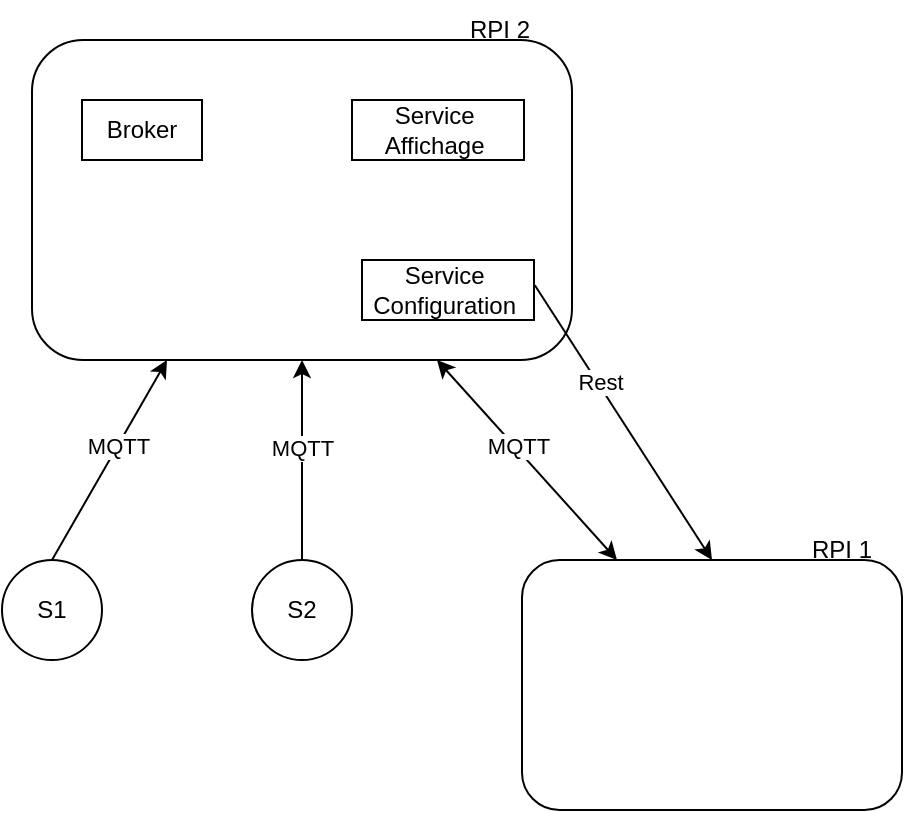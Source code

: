 <mxfile version="20.8.10" type="device"><diagram name="Page-1" id="SetD-ioF_rmGtopBSc4u"><mxGraphModel dx="627" dy="473" grid="1" gridSize="10" guides="1" tooltips="1" connect="1" arrows="1" fold="1" page="1" pageScale="1" pageWidth="827" pageHeight="1169" math="0" shadow="0"><root><mxCell id="0"/><mxCell id="1" parent="0"/><mxCell id="aFNUkGYN-49a5NaZF2WG-8" style="rounded=0;orthogonalLoop=1;jettySize=auto;html=1;exitX=0.5;exitY=0;exitDx=0;exitDy=0;entryX=0.25;entryY=1;entryDx=0;entryDy=0;elbow=vertical;" edge="1" parent="1" source="aFNUkGYN-49a5NaZF2WG-1" target="aFNUkGYN-49a5NaZF2WG-5"><mxGeometry relative="1" as="geometry"/></mxCell><mxCell id="aFNUkGYN-49a5NaZF2WG-11" value="MQTT" style="edgeLabel;html=1;align=center;verticalAlign=middle;resizable=0;points=[];" vertex="1" connectable="0" parent="aFNUkGYN-49a5NaZF2WG-8"><mxGeometry x="0.147" relative="1" as="geometry"><mxPoint as="offset"/></mxGeometry></mxCell><mxCell id="aFNUkGYN-49a5NaZF2WG-1" value="S1" style="ellipse;whiteSpace=wrap;html=1;aspect=fixed;" vertex="1" parent="1"><mxGeometry x="210" y="550" width="50" height="50" as="geometry"/></mxCell><mxCell id="aFNUkGYN-49a5NaZF2WG-9" style="edgeStyle=none;rounded=0;orthogonalLoop=1;jettySize=auto;html=1;exitX=0.5;exitY=0;exitDx=0;exitDy=0;entryX=0.5;entryY=1;entryDx=0;entryDy=0;elbow=vertical;" edge="1" parent="1" source="aFNUkGYN-49a5NaZF2WG-2" target="aFNUkGYN-49a5NaZF2WG-5"><mxGeometry relative="1" as="geometry"/></mxCell><mxCell id="aFNUkGYN-49a5NaZF2WG-12" value="MQTT" style="edgeLabel;html=1;align=center;verticalAlign=middle;resizable=0;points=[];" vertex="1" connectable="0" parent="aFNUkGYN-49a5NaZF2WG-9"><mxGeometry x="0.12" relative="1" as="geometry"><mxPoint as="offset"/></mxGeometry></mxCell><mxCell id="aFNUkGYN-49a5NaZF2WG-2" value="S2" style="ellipse;whiteSpace=wrap;html=1;aspect=fixed;" vertex="1" parent="1"><mxGeometry x="335" y="550" width="50" height="50" as="geometry"/></mxCell><mxCell id="aFNUkGYN-49a5NaZF2WG-10" style="edgeStyle=none;rounded=0;orthogonalLoop=1;jettySize=auto;html=1;exitX=0.25;exitY=0;exitDx=0;exitDy=0;entryX=0.75;entryY=1;entryDx=0;entryDy=0;elbow=vertical;startArrow=classic;startFill=1;" edge="1" parent="1" source="aFNUkGYN-49a5NaZF2WG-14" target="aFNUkGYN-49a5NaZF2WG-5"><mxGeometry relative="1" as="geometry"><mxPoint x="485" y="550" as="sourcePoint"/></mxGeometry></mxCell><mxCell id="aFNUkGYN-49a5NaZF2WG-13" value="MQTT" style="edgeLabel;html=1;align=center;verticalAlign=middle;resizable=0;points=[];" vertex="1" connectable="0" parent="aFNUkGYN-49a5NaZF2WG-10"><mxGeometry x="0.124" y="-1" relative="1" as="geometry"><mxPoint as="offset"/></mxGeometry></mxCell><mxCell id="aFNUkGYN-49a5NaZF2WG-5" value="" style="rounded=1;whiteSpace=wrap;html=1;arcSize=16;" vertex="1" parent="1"><mxGeometry x="225" y="290" width="270" height="160" as="geometry"/></mxCell><mxCell id="aFNUkGYN-49a5NaZF2WG-7" value="RPI 2" style="text;html=1;strokeColor=none;fillColor=none;align=center;verticalAlign=middle;whiteSpace=wrap;rounded=0;" vertex="1" parent="1"><mxGeometry x="429" y="270" width="60" height="30" as="geometry"/></mxCell><mxCell id="aFNUkGYN-49a5NaZF2WG-14" value="" style="rounded=1;whiteSpace=wrap;html=1;" vertex="1" parent="1"><mxGeometry x="470" y="550" width="190" height="125" as="geometry"/></mxCell><mxCell id="aFNUkGYN-49a5NaZF2WG-15" value="RPI 1" style="text;html=1;strokeColor=none;fillColor=none;align=center;verticalAlign=middle;whiteSpace=wrap;rounded=0;" vertex="1" parent="1"><mxGeometry x="600" y="530" width="60" height="30" as="geometry"/></mxCell><mxCell id="aFNUkGYN-49a5NaZF2WG-16" value="Broker" style="rounded=0;whiteSpace=wrap;html=1;" vertex="1" parent="1"><mxGeometry x="250" y="320" width="60" height="30" as="geometry"/></mxCell><mxCell id="aFNUkGYN-49a5NaZF2WG-19" style="edgeStyle=none;rounded=0;orthogonalLoop=1;jettySize=auto;html=1;entryX=0.5;entryY=0;entryDx=0;entryDy=0;startArrow=none;startFill=0;elbow=vertical;exitX=1.005;exitY=0.42;exitDx=0;exitDy=0;exitPerimeter=0;" edge="1" parent="1" source="aFNUkGYN-49a5NaZF2WG-17" target="aFNUkGYN-49a5NaZF2WG-14"><mxGeometry relative="1" as="geometry"/></mxCell><mxCell id="aFNUkGYN-49a5NaZF2WG-20" value="Rest" style="edgeLabel;html=1;align=center;verticalAlign=middle;resizable=0;points=[];" vertex="1" connectable="0" parent="aFNUkGYN-49a5NaZF2WG-19"><mxGeometry x="-0.286" y="1" relative="1" as="geometry"><mxPoint as="offset"/></mxGeometry></mxCell><mxCell id="aFNUkGYN-49a5NaZF2WG-17" value="Service&amp;nbsp;&lt;br&gt;Configuration&amp;nbsp;" style="rounded=0;whiteSpace=wrap;html=1;" vertex="1" parent="1"><mxGeometry x="390" y="400" width="86" height="30" as="geometry"/></mxCell><mxCell id="aFNUkGYN-49a5NaZF2WG-18" value="Service&amp;nbsp;&lt;br&gt;Affichage&amp;nbsp;" style="rounded=0;whiteSpace=wrap;html=1;" vertex="1" parent="1"><mxGeometry x="385" y="320" width="86" height="30" as="geometry"/></mxCell></root></mxGraphModel></diagram></mxfile>
